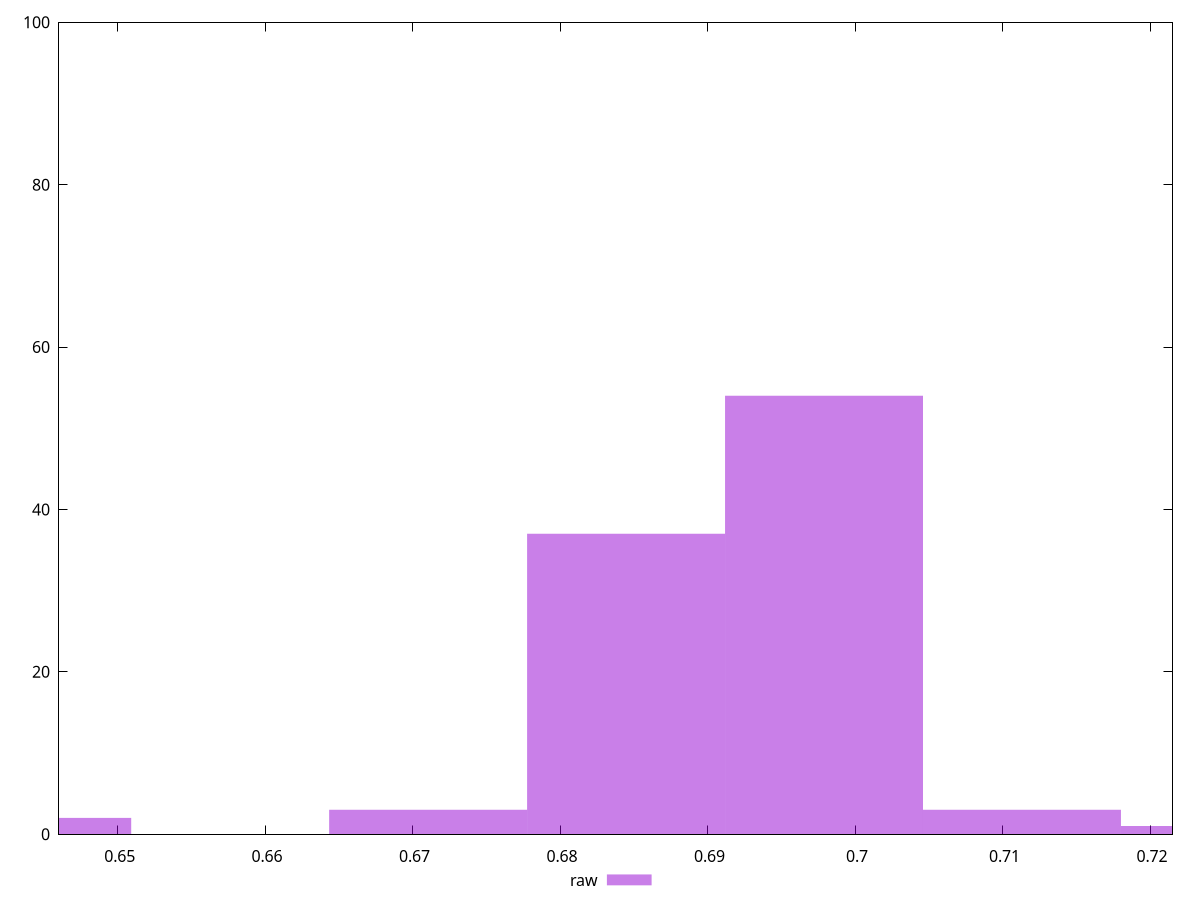 reset

$raw <<EOF
0.6978936696766919 54
0.6844726375675246 37
0.711314701785859 3
0.7247357338950261 1
0.6442095412400233 2
0.6710516054583575 3
EOF

set key outside below
set boxwidth 0.01342103210916715
set xrange [0.6460248286354425:0.72152065989314]
set yrange [0:100]
set trange [0:100]
set style fill transparent solid 0.5 noborder
set terminal svg size 640, 490 enhanced background rgb 'white'
set output "report_00025_2021-02-22T21:38:55.199Z/meta/pScore/samples/pages+cached+noadtech+nomedia/raw/histogram.svg"

plot $raw title "raw" with boxes

reset
